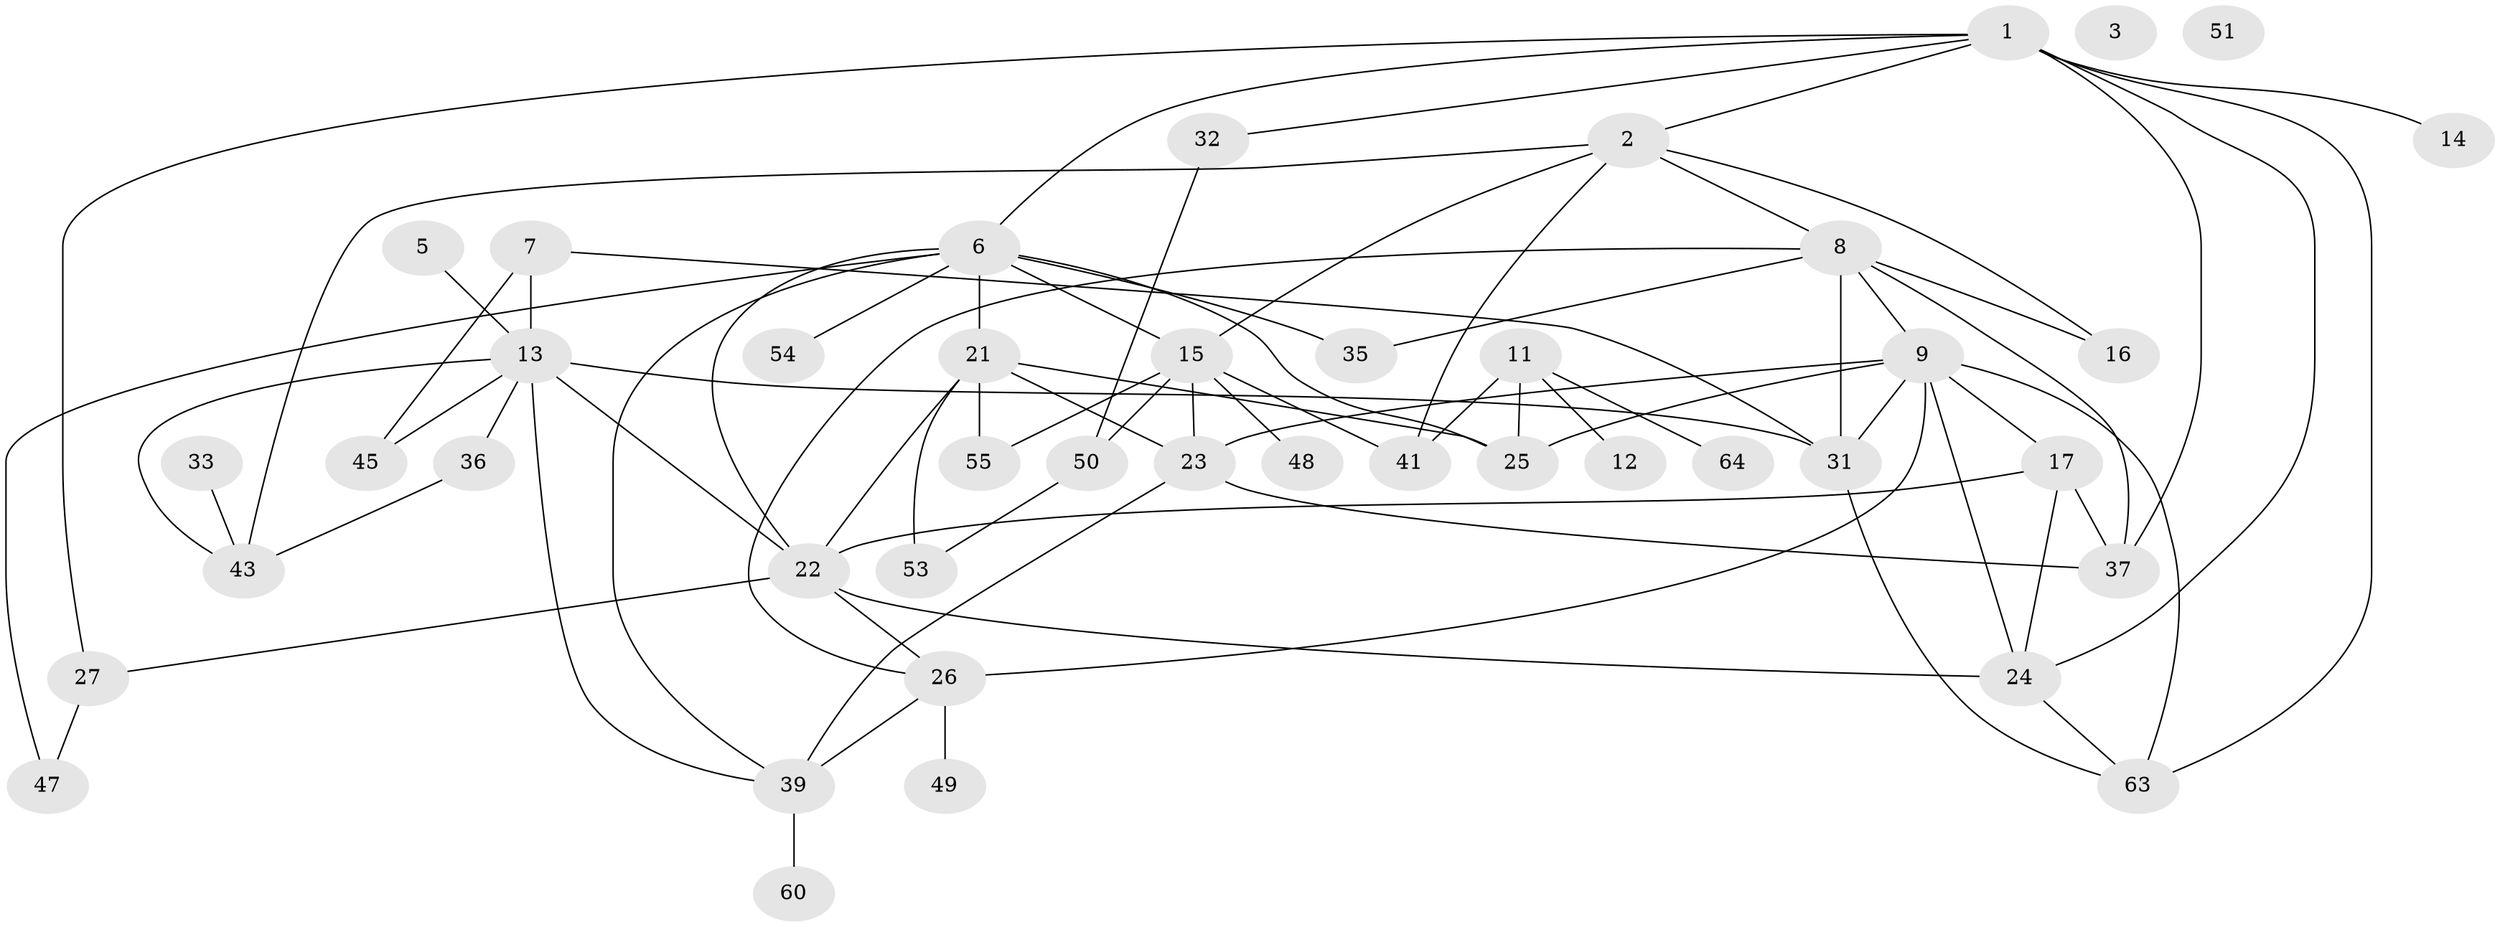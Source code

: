 // original degree distribution, {6: 0.06153846153846154, 7: 0.046153846153846156, 0: 0.03076923076923077, 4: 0.2153846153846154, 1: 0.2, 3: 0.2, 5: 0.1076923076923077, 8: 0.015384615384615385, 2: 0.12307692307692308}
// Generated by graph-tools (version 1.1) at 2025/41/03/06/25 10:41:20]
// undirected, 43 vertices, 76 edges
graph export_dot {
graph [start="1"]
  node [color=gray90,style=filled];
  1 [super="+4"];
  2 [super="+10"];
  3;
  5;
  6 [super="+57"];
  7 [super="+38"];
  8 [super="+62"];
  9 [super="+18"];
  11 [super="+20"];
  12;
  13 [super="+65"];
  14;
  15 [super="+52"];
  16 [super="+19"];
  17 [super="+30"];
  21 [super="+46"];
  22 [super="+42"];
  23 [super="+61"];
  24 [super="+29"];
  25 [super="+34"];
  26 [super="+28"];
  27 [super="+40"];
  31;
  32;
  33;
  35;
  36;
  37 [super="+56"];
  39 [super="+44"];
  41;
  43 [super="+58"];
  45;
  47;
  48;
  49;
  50;
  51;
  53 [super="+59"];
  54;
  55;
  60;
  63;
  64;
  1 -- 2;
  1 -- 6;
  1 -- 27;
  1 -- 32;
  1 -- 14;
  1 -- 63;
  1 -- 24;
  1 -- 37;
  2 -- 8;
  2 -- 15;
  2 -- 16;
  2 -- 41;
  2 -- 43;
  5 -- 13;
  6 -- 15;
  6 -- 22;
  6 -- 35;
  6 -- 54;
  6 -- 25;
  6 -- 47;
  6 -- 21;
  6 -- 39;
  7 -- 31;
  7 -- 45;
  7 -- 13 [weight=2];
  8 -- 26 [weight=2];
  8 -- 31 [weight=2];
  8 -- 9;
  8 -- 16;
  8 -- 35;
  8 -- 37;
  9 -- 17;
  9 -- 23;
  9 -- 24 [weight=2];
  9 -- 26;
  9 -- 31;
  9 -- 63;
  9 -- 25;
  11 -- 12;
  11 -- 25 [weight=2];
  11 -- 41 [weight=2];
  11 -- 64;
  13 -- 31 [weight=2];
  13 -- 36;
  13 -- 45;
  13 -- 43;
  13 -- 22;
  13 -- 39;
  15 -- 23 [weight=2];
  15 -- 41;
  15 -- 55;
  15 -- 48;
  15 -- 50;
  17 -- 24;
  17 -- 22;
  17 -- 37;
  21 -- 22;
  21 -- 23;
  21 -- 53;
  21 -- 55;
  21 -- 25;
  22 -- 27;
  22 -- 24;
  22 -- 26;
  23 -- 39;
  23 -- 37;
  24 -- 63;
  26 -- 49;
  26 -- 39;
  27 -- 47;
  31 -- 63;
  32 -- 50;
  33 -- 43;
  36 -- 43;
  39 -- 60;
  50 -- 53;
}
